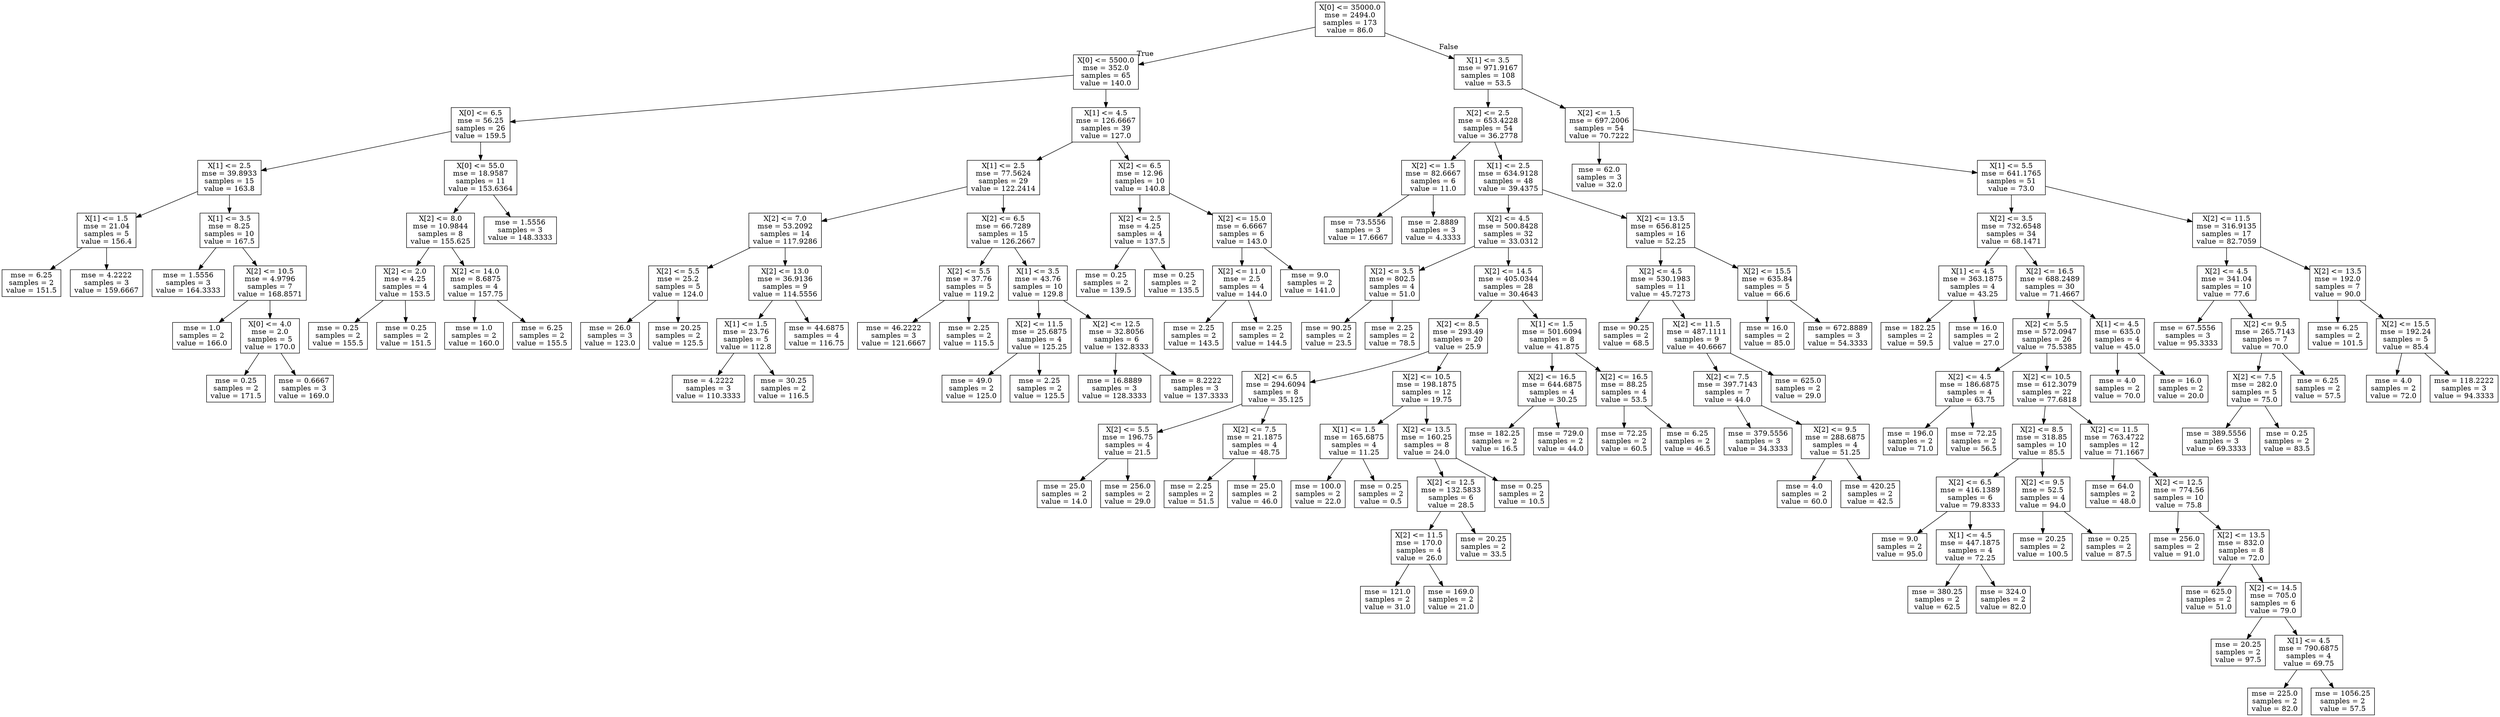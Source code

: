 digraph Tree {
node [shape=box] ;
0 [label="X[0] <= 35000.0\nmse = 2494.0\nsamples = 173\nvalue = 86.0"] ;
1 [label="X[0] <= 5500.0\nmse = 352.0\nsamples = 65\nvalue = 140.0"] ;
0 -> 1 [labeldistance=2.5, labelangle=45, headlabel="True"] ;
2 [label="X[0] <= 6.5\nmse = 56.25\nsamples = 26\nvalue = 159.5"] ;
1 -> 2 ;
3 [label="X[1] <= 2.5\nmse = 39.8933\nsamples = 15\nvalue = 163.8"] ;
2 -> 3 ;
4 [label="X[1] <= 1.5\nmse = 21.04\nsamples = 5\nvalue = 156.4"] ;
3 -> 4 ;
5 [label="mse = 6.25\nsamples = 2\nvalue = 151.5"] ;
4 -> 5 ;
6 [label="mse = 4.2222\nsamples = 3\nvalue = 159.6667"] ;
4 -> 6 ;
7 [label="X[1] <= 3.5\nmse = 8.25\nsamples = 10\nvalue = 167.5"] ;
3 -> 7 ;
8 [label="mse = 1.5556\nsamples = 3\nvalue = 164.3333"] ;
7 -> 8 ;
9 [label="X[2] <= 10.5\nmse = 4.9796\nsamples = 7\nvalue = 168.8571"] ;
7 -> 9 ;
10 [label="mse = 1.0\nsamples = 2\nvalue = 166.0"] ;
9 -> 10 ;
11 [label="X[0] <= 4.0\nmse = 2.0\nsamples = 5\nvalue = 170.0"] ;
9 -> 11 ;
12 [label="mse = 0.25\nsamples = 2\nvalue = 171.5"] ;
11 -> 12 ;
13 [label="mse = 0.6667\nsamples = 3\nvalue = 169.0"] ;
11 -> 13 ;
14 [label="X[0] <= 55.0\nmse = 18.9587\nsamples = 11\nvalue = 153.6364"] ;
2 -> 14 ;
15 [label="X[2] <= 8.0\nmse = 10.9844\nsamples = 8\nvalue = 155.625"] ;
14 -> 15 ;
16 [label="X[2] <= 2.0\nmse = 4.25\nsamples = 4\nvalue = 153.5"] ;
15 -> 16 ;
17 [label="mse = 0.25\nsamples = 2\nvalue = 155.5"] ;
16 -> 17 ;
18 [label="mse = 0.25\nsamples = 2\nvalue = 151.5"] ;
16 -> 18 ;
19 [label="X[2] <= 14.0\nmse = 8.6875\nsamples = 4\nvalue = 157.75"] ;
15 -> 19 ;
20 [label="mse = 1.0\nsamples = 2\nvalue = 160.0"] ;
19 -> 20 ;
21 [label="mse = 6.25\nsamples = 2\nvalue = 155.5"] ;
19 -> 21 ;
22 [label="mse = 1.5556\nsamples = 3\nvalue = 148.3333"] ;
14 -> 22 ;
23 [label="X[1] <= 4.5\nmse = 126.6667\nsamples = 39\nvalue = 127.0"] ;
1 -> 23 ;
24 [label="X[1] <= 2.5\nmse = 77.5624\nsamples = 29\nvalue = 122.2414"] ;
23 -> 24 ;
25 [label="X[2] <= 7.0\nmse = 53.2092\nsamples = 14\nvalue = 117.9286"] ;
24 -> 25 ;
26 [label="X[2] <= 5.5\nmse = 25.2\nsamples = 5\nvalue = 124.0"] ;
25 -> 26 ;
27 [label="mse = 26.0\nsamples = 3\nvalue = 123.0"] ;
26 -> 27 ;
28 [label="mse = 20.25\nsamples = 2\nvalue = 125.5"] ;
26 -> 28 ;
29 [label="X[2] <= 13.0\nmse = 36.9136\nsamples = 9\nvalue = 114.5556"] ;
25 -> 29 ;
30 [label="X[1] <= 1.5\nmse = 23.76\nsamples = 5\nvalue = 112.8"] ;
29 -> 30 ;
31 [label="mse = 4.2222\nsamples = 3\nvalue = 110.3333"] ;
30 -> 31 ;
32 [label="mse = 30.25\nsamples = 2\nvalue = 116.5"] ;
30 -> 32 ;
33 [label="mse = 44.6875\nsamples = 4\nvalue = 116.75"] ;
29 -> 33 ;
34 [label="X[2] <= 6.5\nmse = 66.7289\nsamples = 15\nvalue = 126.2667"] ;
24 -> 34 ;
35 [label="X[2] <= 5.5\nmse = 37.76\nsamples = 5\nvalue = 119.2"] ;
34 -> 35 ;
36 [label="mse = 46.2222\nsamples = 3\nvalue = 121.6667"] ;
35 -> 36 ;
37 [label="mse = 2.25\nsamples = 2\nvalue = 115.5"] ;
35 -> 37 ;
38 [label="X[1] <= 3.5\nmse = 43.76\nsamples = 10\nvalue = 129.8"] ;
34 -> 38 ;
39 [label="X[2] <= 11.5\nmse = 25.6875\nsamples = 4\nvalue = 125.25"] ;
38 -> 39 ;
40 [label="mse = 49.0\nsamples = 2\nvalue = 125.0"] ;
39 -> 40 ;
41 [label="mse = 2.25\nsamples = 2\nvalue = 125.5"] ;
39 -> 41 ;
42 [label="X[2] <= 12.5\nmse = 32.8056\nsamples = 6\nvalue = 132.8333"] ;
38 -> 42 ;
43 [label="mse = 16.8889\nsamples = 3\nvalue = 128.3333"] ;
42 -> 43 ;
44 [label="mse = 8.2222\nsamples = 3\nvalue = 137.3333"] ;
42 -> 44 ;
45 [label="X[2] <= 6.5\nmse = 12.96\nsamples = 10\nvalue = 140.8"] ;
23 -> 45 ;
46 [label="X[2] <= 2.5\nmse = 4.25\nsamples = 4\nvalue = 137.5"] ;
45 -> 46 ;
47 [label="mse = 0.25\nsamples = 2\nvalue = 139.5"] ;
46 -> 47 ;
48 [label="mse = 0.25\nsamples = 2\nvalue = 135.5"] ;
46 -> 48 ;
49 [label="X[2] <= 15.0\nmse = 6.6667\nsamples = 6\nvalue = 143.0"] ;
45 -> 49 ;
50 [label="X[2] <= 11.0\nmse = 2.5\nsamples = 4\nvalue = 144.0"] ;
49 -> 50 ;
51 [label="mse = 2.25\nsamples = 2\nvalue = 143.5"] ;
50 -> 51 ;
52 [label="mse = 2.25\nsamples = 2\nvalue = 144.5"] ;
50 -> 52 ;
53 [label="mse = 9.0\nsamples = 2\nvalue = 141.0"] ;
49 -> 53 ;
54 [label="X[1] <= 3.5\nmse = 971.9167\nsamples = 108\nvalue = 53.5"] ;
0 -> 54 [labeldistance=2.5, labelangle=-45, headlabel="False"] ;
55 [label="X[2] <= 2.5\nmse = 653.4228\nsamples = 54\nvalue = 36.2778"] ;
54 -> 55 ;
56 [label="X[2] <= 1.5\nmse = 82.6667\nsamples = 6\nvalue = 11.0"] ;
55 -> 56 ;
57 [label="mse = 73.5556\nsamples = 3\nvalue = 17.6667"] ;
56 -> 57 ;
58 [label="mse = 2.8889\nsamples = 3\nvalue = 4.3333"] ;
56 -> 58 ;
59 [label="X[1] <= 2.5\nmse = 634.9128\nsamples = 48\nvalue = 39.4375"] ;
55 -> 59 ;
60 [label="X[2] <= 4.5\nmse = 500.8428\nsamples = 32\nvalue = 33.0312"] ;
59 -> 60 ;
61 [label="X[2] <= 3.5\nmse = 802.5\nsamples = 4\nvalue = 51.0"] ;
60 -> 61 ;
62 [label="mse = 90.25\nsamples = 2\nvalue = 23.5"] ;
61 -> 62 ;
63 [label="mse = 2.25\nsamples = 2\nvalue = 78.5"] ;
61 -> 63 ;
64 [label="X[2] <= 14.5\nmse = 405.0344\nsamples = 28\nvalue = 30.4643"] ;
60 -> 64 ;
65 [label="X[2] <= 8.5\nmse = 293.49\nsamples = 20\nvalue = 25.9"] ;
64 -> 65 ;
66 [label="X[2] <= 6.5\nmse = 294.6094\nsamples = 8\nvalue = 35.125"] ;
65 -> 66 ;
67 [label="X[2] <= 5.5\nmse = 196.75\nsamples = 4\nvalue = 21.5"] ;
66 -> 67 ;
68 [label="mse = 25.0\nsamples = 2\nvalue = 14.0"] ;
67 -> 68 ;
69 [label="mse = 256.0\nsamples = 2\nvalue = 29.0"] ;
67 -> 69 ;
70 [label="X[2] <= 7.5\nmse = 21.1875\nsamples = 4\nvalue = 48.75"] ;
66 -> 70 ;
71 [label="mse = 2.25\nsamples = 2\nvalue = 51.5"] ;
70 -> 71 ;
72 [label="mse = 25.0\nsamples = 2\nvalue = 46.0"] ;
70 -> 72 ;
73 [label="X[2] <= 10.5\nmse = 198.1875\nsamples = 12\nvalue = 19.75"] ;
65 -> 73 ;
74 [label="X[1] <= 1.5\nmse = 165.6875\nsamples = 4\nvalue = 11.25"] ;
73 -> 74 ;
75 [label="mse = 100.0\nsamples = 2\nvalue = 22.0"] ;
74 -> 75 ;
76 [label="mse = 0.25\nsamples = 2\nvalue = 0.5"] ;
74 -> 76 ;
77 [label="X[2] <= 13.5\nmse = 160.25\nsamples = 8\nvalue = 24.0"] ;
73 -> 77 ;
78 [label="X[2] <= 12.5\nmse = 132.5833\nsamples = 6\nvalue = 28.5"] ;
77 -> 78 ;
79 [label="X[2] <= 11.5\nmse = 170.0\nsamples = 4\nvalue = 26.0"] ;
78 -> 79 ;
80 [label="mse = 121.0\nsamples = 2\nvalue = 31.0"] ;
79 -> 80 ;
81 [label="mse = 169.0\nsamples = 2\nvalue = 21.0"] ;
79 -> 81 ;
82 [label="mse = 20.25\nsamples = 2\nvalue = 33.5"] ;
78 -> 82 ;
83 [label="mse = 0.25\nsamples = 2\nvalue = 10.5"] ;
77 -> 83 ;
84 [label="X[1] <= 1.5\nmse = 501.6094\nsamples = 8\nvalue = 41.875"] ;
64 -> 84 ;
85 [label="X[2] <= 16.5\nmse = 644.6875\nsamples = 4\nvalue = 30.25"] ;
84 -> 85 ;
86 [label="mse = 182.25\nsamples = 2\nvalue = 16.5"] ;
85 -> 86 ;
87 [label="mse = 729.0\nsamples = 2\nvalue = 44.0"] ;
85 -> 87 ;
88 [label="X[2] <= 16.5\nmse = 88.25\nsamples = 4\nvalue = 53.5"] ;
84 -> 88 ;
89 [label="mse = 72.25\nsamples = 2\nvalue = 60.5"] ;
88 -> 89 ;
90 [label="mse = 6.25\nsamples = 2\nvalue = 46.5"] ;
88 -> 90 ;
91 [label="X[2] <= 13.5\nmse = 656.8125\nsamples = 16\nvalue = 52.25"] ;
59 -> 91 ;
92 [label="X[2] <= 4.5\nmse = 530.1983\nsamples = 11\nvalue = 45.7273"] ;
91 -> 92 ;
93 [label="mse = 90.25\nsamples = 2\nvalue = 68.5"] ;
92 -> 93 ;
94 [label="X[2] <= 11.5\nmse = 487.1111\nsamples = 9\nvalue = 40.6667"] ;
92 -> 94 ;
95 [label="X[2] <= 7.5\nmse = 397.7143\nsamples = 7\nvalue = 44.0"] ;
94 -> 95 ;
96 [label="mse = 379.5556\nsamples = 3\nvalue = 34.3333"] ;
95 -> 96 ;
97 [label="X[2] <= 9.5\nmse = 288.6875\nsamples = 4\nvalue = 51.25"] ;
95 -> 97 ;
98 [label="mse = 4.0\nsamples = 2\nvalue = 60.0"] ;
97 -> 98 ;
99 [label="mse = 420.25\nsamples = 2\nvalue = 42.5"] ;
97 -> 99 ;
100 [label="mse = 625.0\nsamples = 2\nvalue = 29.0"] ;
94 -> 100 ;
101 [label="X[2] <= 15.5\nmse = 635.84\nsamples = 5\nvalue = 66.6"] ;
91 -> 101 ;
102 [label="mse = 16.0\nsamples = 2\nvalue = 85.0"] ;
101 -> 102 ;
103 [label="mse = 672.8889\nsamples = 3\nvalue = 54.3333"] ;
101 -> 103 ;
104 [label="X[2] <= 1.5\nmse = 697.2006\nsamples = 54\nvalue = 70.7222"] ;
54 -> 104 ;
105 [label="mse = 62.0\nsamples = 3\nvalue = 32.0"] ;
104 -> 105 ;
106 [label="X[1] <= 5.5\nmse = 641.1765\nsamples = 51\nvalue = 73.0"] ;
104 -> 106 ;
107 [label="X[2] <= 3.5\nmse = 732.6548\nsamples = 34\nvalue = 68.1471"] ;
106 -> 107 ;
108 [label="X[1] <= 4.5\nmse = 363.1875\nsamples = 4\nvalue = 43.25"] ;
107 -> 108 ;
109 [label="mse = 182.25\nsamples = 2\nvalue = 59.5"] ;
108 -> 109 ;
110 [label="mse = 16.0\nsamples = 2\nvalue = 27.0"] ;
108 -> 110 ;
111 [label="X[2] <= 16.5\nmse = 688.2489\nsamples = 30\nvalue = 71.4667"] ;
107 -> 111 ;
112 [label="X[2] <= 5.5\nmse = 572.0947\nsamples = 26\nvalue = 75.5385"] ;
111 -> 112 ;
113 [label="X[2] <= 4.5\nmse = 186.6875\nsamples = 4\nvalue = 63.75"] ;
112 -> 113 ;
114 [label="mse = 196.0\nsamples = 2\nvalue = 71.0"] ;
113 -> 114 ;
115 [label="mse = 72.25\nsamples = 2\nvalue = 56.5"] ;
113 -> 115 ;
116 [label="X[2] <= 10.5\nmse = 612.3079\nsamples = 22\nvalue = 77.6818"] ;
112 -> 116 ;
117 [label="X[2] <= 8.5\nmse = 318.85\nsamples = 10\nvalue = 85.5"] ;
116 -> 117 ;
118 [label="X[2] <= 6.5\nmse = 416.1389\nsamples = 6\nvalue = 79.8333"] ;
117 -> 118 ;
119 [label="mse = 9.0\nsamples = 2\nvalue = 95.0"] ;
118 -> 119 ;
120 [label="X[1] <= 4.5\nmse = 447.1875\nsamples = 4\nvalue = 72.25"] ;
118 -> 120 ;
121 [label="mse = 380.25\nsamples = 2\nvalue = 62.5"] ;
120 -> 121 ;
122 [label="mse = 324.0\nsamples = 2\nvalue = 82.0"] ;
120 -> 122 ;
123 [label="X[2] <= 9.5\nmse = 52.5\nsamples = 4\nvalue = 94.0"] ;
117 -> 123 ;
124 [label="mse = 20.25\nsamples = 2\nvalue = 100.5"] ;
123 -> 124 ;
125 [label="mse = 0.25\nsamples = 2\nvalue = 87.5"] ;
123 -> 125 ;
126 [label="X[2] <= 11.5\nmse = 763.4722\nsamples = 12\nvalue = 71.1667"] ;
116 -> 126 ;
127 [label="mse = 64.0\nsamples = 2\nvalue = 48.0"] ;
126 -> 127 ;
128 [label="X[2] <= 12.5\nmse = 774.56\nsamples = 10\nvalue = 75.8"] ;
126 -> 128 ;
129 [label="mse = 256.0\nsamples = 2\nvalue = 91.0"] ;
128 -> 129 ;
130 [label="X[2] <= 13.5\nmse = 832.0\nsamples = 8\nvalue = 72.0"] ;
128 -> 130 ;
131 [label="mse = 625.0\nsamples = 2\nvalue = 51.0"] ;
130 -> 131 ;
132 [label="X[2] <= 14.5\nmse = 705.0\nsamples = 6\nvalue = 79.0"] ;
130 -> 132 ;
133 [label="mse = 20.25\nsamples = 2\nvalue = 97.5"] ;
132 -> 133 ;
134 [label="X[1] <= 4.5\nmse = 790.6875\nsamples = 4\nvalue = 69.75"] ;
132 -> 134 ;
135 [label="mse = 225.0\nsamples = 2\nvalue = 82.0"] ;
134 -> 135 ;
136 [label="mse = 1056.25\nsamples = 2\nvalue = 57.5"] ;
134 -> 136 ;
137 [label="X[1] <= 4.5\nmse = 635.0\nsamples = 4\nvalue = 45.0"] ;
111 -> 137 ;
138 [label="mse = 4.0\nsamples = 2\nvalue = 70.0"] ;
137 -> 138 ;
139 [label="mse = 16.0\nsamples = 2\nvalue = 20.0"] ;
137 -> 139 ;
140 [label="X[2] <= 11.5\nmse = 316.9135\nsamples = 17\nvalue = 82.7059"] ;
106 -> 140 ;
141 [label="X[2] <= 4.5\nmse = 341.04\nsamples = 10\nvalue = 77.6"] ;
140 -> 141 ;
142 [label="mse = 67.5556\nsamples = 3\nvalue = 95.3333"] ;
141 -> 142 ;
143 [label="X[2] <= 9.5\nmse = 265.7143\nsamples = 7\nvalue = 70.0"] ;
141 -> 143 ;
144 [label="X[2] <= 7.5\nmse = 282.0\nsamples = 5\nvalue = 75.0"] ;
143 -> 144 ;
145 [label="mse = 389.5556\nsamples = 3\nvalue = 69.3333"] ;
144 -> 145 ;
146 [label="mse = 0.25\nsamples = 2\nvalue = 83.5"] ;
144 -> 146 ;
147 [label="mse = 6.25\nsamples = 2\nvalue = 57.5"] ;
143 -> 147 ;
148 [label="X[2] <= 13.5\nmse = 192.0\nsamples = 7\nvalue = 90.0"] ;
140 -> 148 ;
149 [label="mse = 6.25\nsamples = 2\nvalue = 101.5"] ;
148 -> 149 ;
150 [label="X[2] <= 15.5\nmse = 192.24\nsamples = 5\nvalue = 85.4"] ;
148 -> 150 ;
151 [label="mse = 4.0\nsamples = 2\nvalue = 72.0"] ;
150 -> 151 ;
152 [label="mse = 118.2222\nsamples = 3\nvalue = 94.3333"] ;
150 -> 152 ;
}